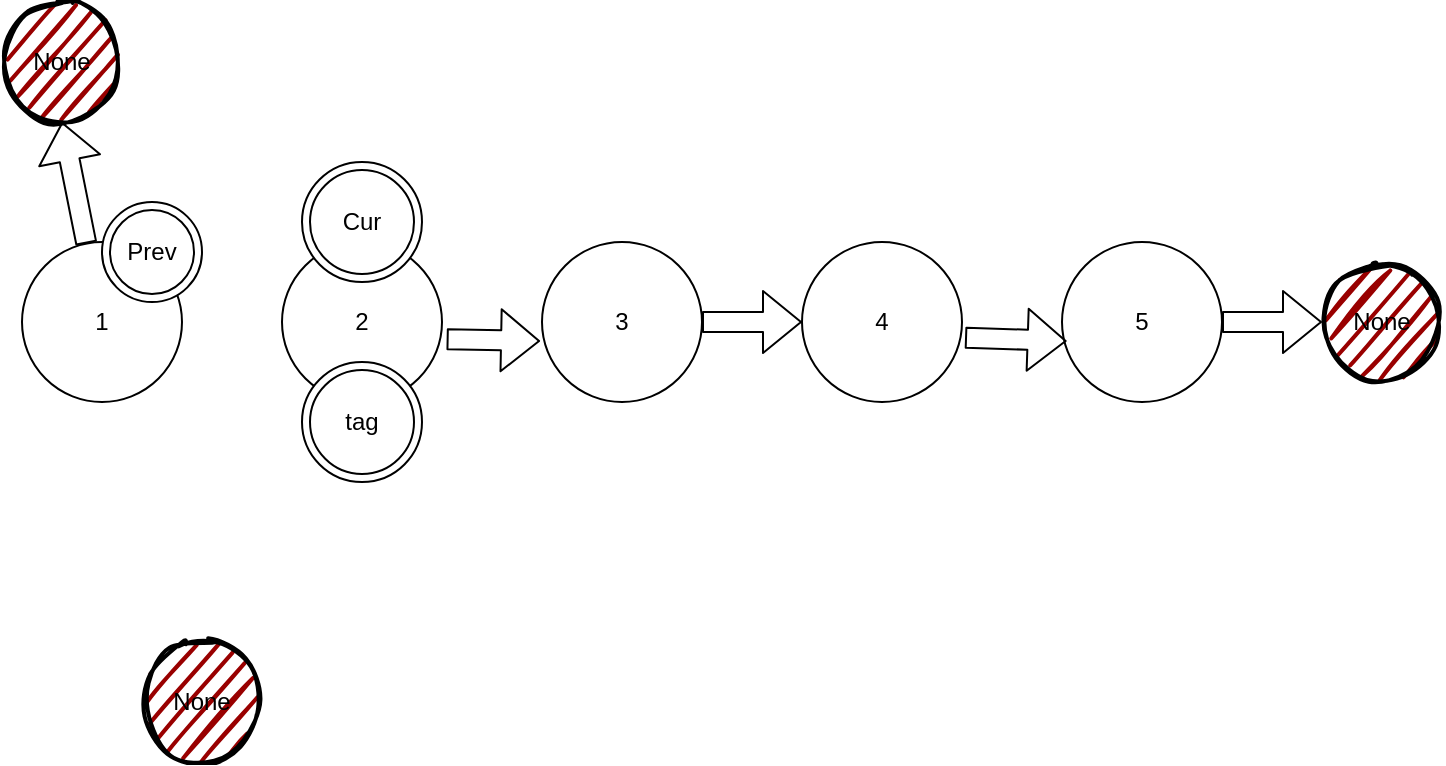 <mxfile>
    <diagram id="Og9q0jlR8dcTrHCl-p4i" name="Page-1">
        <mxGraphModel dx="834" dy="465" grid="1" gridSize="10" guides="1" tooltips="1" connect="1" arrows="1" fold="1" page="1" pageScale="1" pageWidth="850" pageHeight="1100" math="0" shadow="0">
            <root>
                <mxCell id="0"/>
                <mxCell id="1" parent="0"/>
                <mxCell id="2" value="1" style="ellipse;whiteSpace=wrap;html=1;aspect=fixed;" parent="1" vertex="1">
                    <mxGeometry x="80" y="140" width="80" height="80" as="geometry"/>
                </mxCell>
                <mxCell id="3" value="2" style="ellipse;whiteSpace=wrap;html=1;aspect=fixed;" parent="1" vertex="1">
                    <mxGeometry x="210" y="140" width="80" height="80" as="geometry"/>
                </mxCell>
                <mxCell id="4" value="3" style="ellipse;whiteSpace=wrap;html=1;aspect=fixed;" parent="1" vertex="1">
                    <mxGeometry x="340" y="140" width="80" height="80" as="geometry"/>
                </mxCell>
                <mxCell id="6" value="4" style="ellipse;whiteSpace=wrap;html=1;aspect=fixed;" parent="1" vertex="1">
                    <mxGeometry x="470" y="140" width="80" height="80" as="geometry"/>
                </mxCell>
                <mxCell id="7" value="5" style="ellipse;whiteSpace=wrap;html=1;aspect=fixed;" parent="1" vertex="1">
                    <mxGeometry x="600" y="140" width="80" height="80" as="geometry"/>
                </mxCell>
                <mxCell id="9" value="" style="shape=flexArrow;endArrow=classic;html=1;exitX=1.029;exitY=0.608;exitDx=0;exitDy=0;exitPerimeter=0;entryX=-0.012;entryY=0.619;entryDx=0;entryDy=0;entryPerimeter=0;" parent="1" source="3" target="4" edge="1">
                    <mxGeometry width="50" height="50" relative="1" as="geometry">
                        <mxPoint x="310" y="240" as="sourcePoint"/>
                        <mxPoint x="360" y="190" as="targetPoint"/>
                    </mxGeometry>
                </mxCell>
                <mxCell id="10" value="" style="shape=flexArrow;endArrow=classic;html=1;entryX=0;entryY=0.5;entryDx=0;entryDy=0;exitX=1;exitY=0.5;exitDx=0;exitDy=0;" parent="1" source="4" target="6" edge="1">
                    <mxGeometry width="50" height="50" relative="1" as="geometry">
                        <mxPoint x="310" y="240" as="sourcePoint"/>
                        <mxPoint x="360" y="190" as="targetPoint"/>
                    </mxGeometry>
                </mxCell>
                <mxCell id="11" value="" style="shape=flexArrow;endArrow=classic;html=1;entryX=0.029;entryY=0.619;entryDx=0;entryDy=0;entryPerimeter=0;exitX=1.019;exitY=0.598;exitDx=0;exitDy=0;exitPerimeter=0;" parent="1" source="6" target="7" edge="1">
                    <mxGeometry width="50" height="50" relative="1" as="geometry">
                        <mxPoint x="310" y="240" as="sourcePoint"/>
                        <mxPoint x="360" y="190" as="targetPoint"/>
                    </mxGeometry>
                </mxCell>
                <mxCell id="12" value="" style="shape=flexArrow;endArrow=classic;html=1;exitX=1;exitY=0.5;exitDx=0;exitDy=0;" parent="1" source="7" edge="1">
                    <mxGeometry width="50" height="50" relative="1" as="geometry">
                        <mxPoint x="530" y="240" as="sourcePoint"/>
                        <mxPoint x="730" y="180" as="targetPoint"/>
                    </mxGeometry>
                </mxCell>
                <mxCell id="13" value="None" style="ellipse;whiteSpace=wrap;html=1;strokeWidth=2;fillWeight=2;hachureGap=8;fillColor=#990000;fillStyle=dots;sketch=1;" parent="1" vertex="1">
                    <mxGeometry x="730" y="150" width="60" height="60" as="geometry"/>
                </mxCell>
                <mxCell id="29" value="Prev" style="ellipse;shape=doubleEllipse;whiteSpace=wrap;html=1;aspect=fixed;" parent="1" vertex="1">
                    <mxGeometry x="120" y="120" width="50" height="50" as="geometry"/>
                </mxCell>
                <mxCell id="30" value="Cur" style="ellipse;shape=doubleEllipse;whiteSpace=wrap;html=1;aspect=fixed;" parent="1" vertex="1">
                    <mxGeometry x="220" y="100" width="60" height="60" as="geometry"/>
                </mxCell>
                <mxCell id="31" value="tag" style="ellipse;shape=doubleEllipse;whiteSpace=wrap;html=1;aspect=fixed;" parent="1" vertex="1">
                    <mxGeometry x="220" y="200" width="60" height="60" as="geometry"/>
                </mxCell>
                <mxCell id="34" value="" style="shape=flexArrow;endArrow=classic;html=1;entryX=0.5;entryY=1;entryDx=0;entryDy=0;" parent="1" source="2" target="36" edge="1">
                    <mxGeometry width="50" height="50" relative="1" as="geometry">
                        <mxPoint x="370" y="240" as="sourcePoint"/>
                        <mxPoint x="110" y="90" as="targetPoint"/>
                    </mxGeometry>
                </mxCell>
                <mxCell id="36" value="None" style="ellipse;whiteSpace=wrap;html=1;strokeWidth=2;fillWeight=2;hachureGap=8;fillColor=#990000;fillStyle=dots;sketch=1;" parent="1" vertex="1">
                    <mxGeometry x="70" y="20" width="60" height="60" as="geometry"/>
                </mxCell>
                <mxCell id="40" value="None" style="ellipse;whiteSpace=wrap;html=1;strokeWidth=2;fillWeight=2;hachureGap=8;fillColor=#990000;fillStyle=dots;sketch=1;" parent="1" vertex="1">
                    <mxGeometry x="140" y="340" width="60" height="60" as="geometry"/>
                </mxCell>
            </root>
        </mxGraphModel>
    </diagram>
</mxfile>